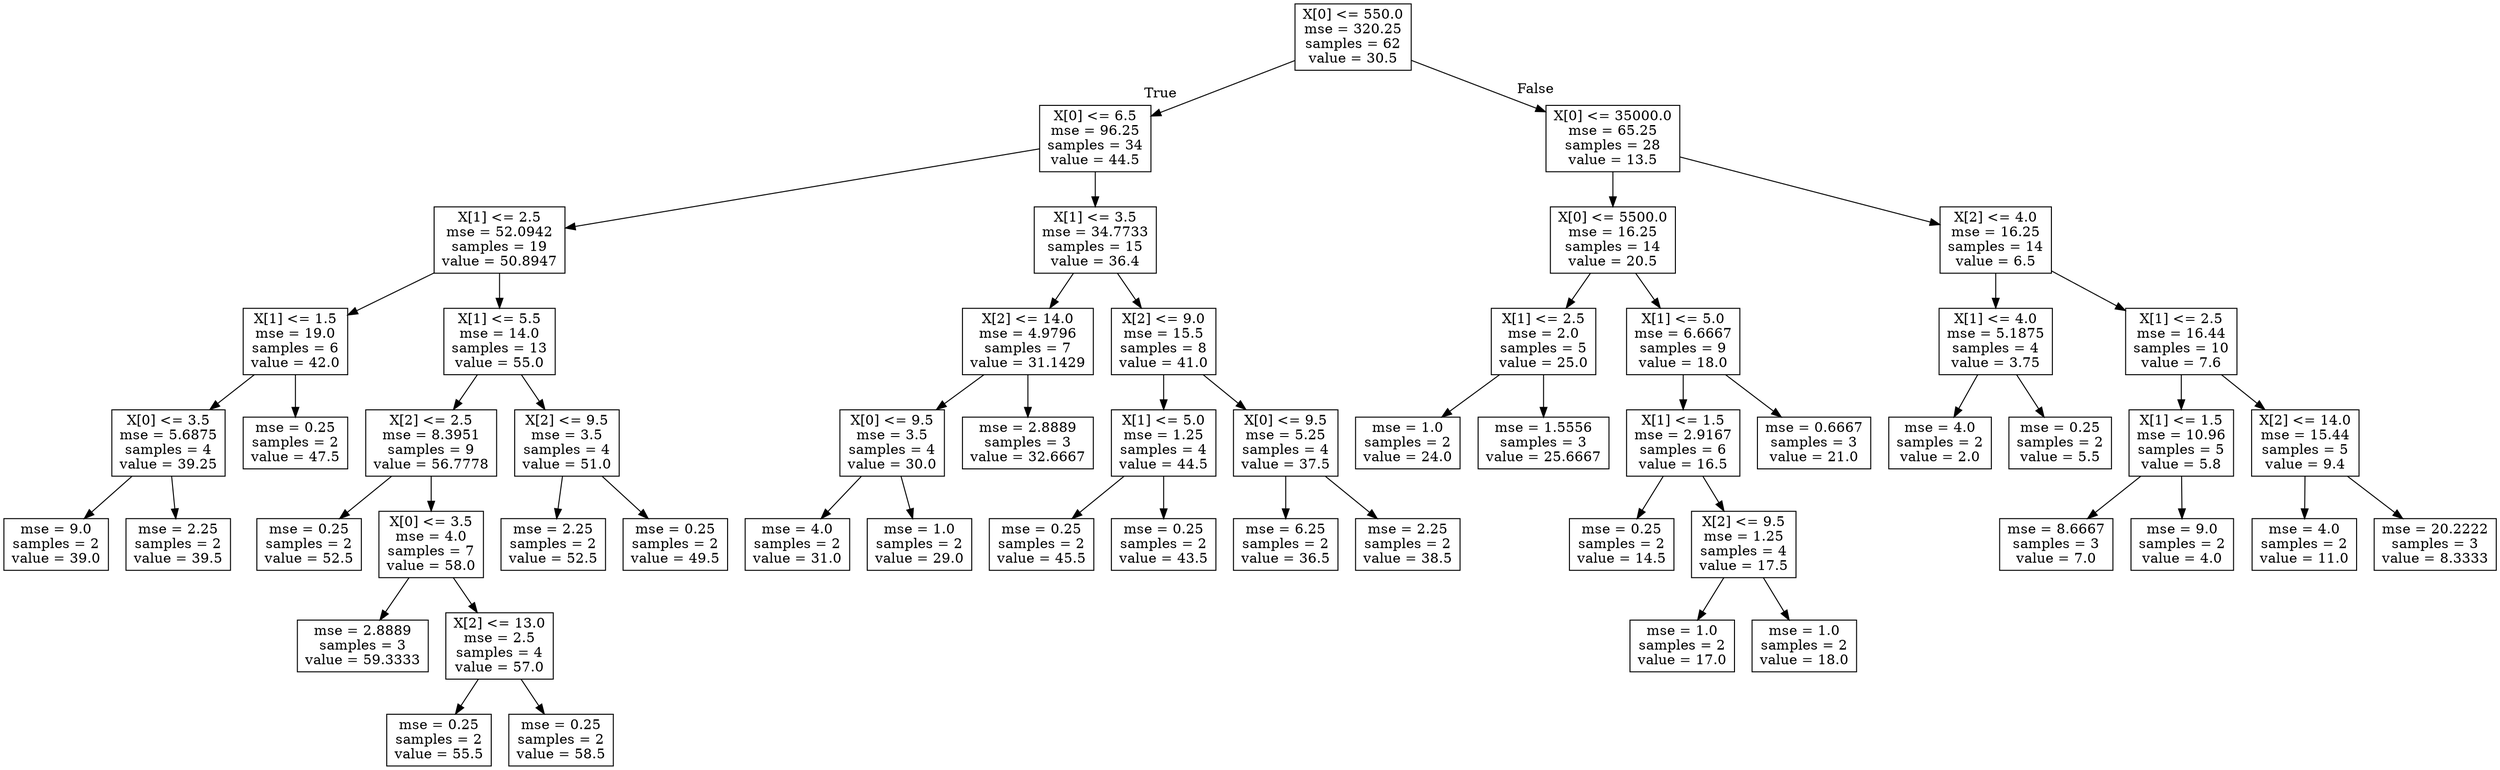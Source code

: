 digraph Tree {
node [shape=box] ;
0 [label="X[0] <= 550.0\nmse = 320.25\nsamples = 62\nvalue = 30.5"] ;
1 [label="X[0] <= 6.5\nmse = 96.25\nsamples = 34\nvalue = 44.5"] ;
0 -> 1 [labeldistance=2.5, labelangle=45, headlabel="True"] ;
2 [label="X[1] <= 2.5\nmse = 52.0942\nsamples = 19\nvalue = 50.8947"] ;
1 -> 2 ;
3 [label="X[1] <= 1.5\nmse = 19.0\nsamples = 6\nvalue = 42.0"] ;
2 -> 3 ;
4 [label="X[0] <= 3.5\nmse = 5.6875\nsamples = 4\nvalue = 39.25"] ;
3 -> 4 ;
5 [label="mse = 9.0\nsamples = 2\nvalue = 39.0"] ;
4 -> 5 ;
6 [label="mse = 2.25\nsamples = 2\nvalue = 39.5"] ;
4 -> 6 ;
7 [label="mse = 0.25\nsamples = 2\nvalue = 47.5"] ;
3 -> 7 ;
8 [label="X[1] <= 5.5\nmse = 14.0\nsamples = 13\nvalue = 55.0"] ;
2 -> 8 ;
9 [label="X[2] <= 2.5\nmse = 8.3951\nsamples = 9\nvalue = 56.7778"] ;
8 -> 9 ;
10 [label="mse = 0.25\nsamples = 2\nvalue = 52.5"] ;
9 -> 10 ;
11 [label="X[0] <= 3.5\nmse = 4.0\nsamples = 7\nvalue = 58.0"] ;
9 -> 11 ;
12 [label="mse = 2.8889\nsamples = 3\nvalue = 59.3333"] ;
11 -> 12 ;
13 [label="X[2] <= 13.0\nmse = 2.5\nsamples = 4\nvalue = 57.0"] ;
11 -> 13 ;
14 [label="mse = 0.25\nsamples = 2\nvalue = 55.5"] ;
13 -> 14 ;
15 [label="mse = 0.25\nsamples = 2\nvalue = 58.5"] ;
13 -> 15 ;
16 [label="X[2] <= 9.5\nmse = 3.5\nsamples = 4\nvalue = 51.0"] ;
8 -> 16 ;
17 [label="mse = 2.25\nsamples = 2\nvalue = 52.5"] ;
16 -> 17 ;
18 [label="mse = 0.25\nsamples = 2\nvalue = 49.5"] ;
16 -> 18 ;
19 [label="X[1] <= 3.5\nmse = 34.7733\nsamples = 15\nvalue = 36.4"] ;
1 -> 19 ;
20 [label="X[2] <= 14.0\nmse = 4.9796\nsamples = 7\nvalue = 31.1429"] ;
19 -> 20 ;
21 [label="X[0] <= 9.5\nmse = 3.5\nsamples = 4\nvalue = 30.0"] ;
20 -> 21 ;
22 [label="mse = 4.0\nsamples = 2\nvalue = 31.0"] ;
21 -> 22 ;
23 [label="mse = 1.0\nsamples = 2\nvalue = 29.0"] ;
21 -> 23 ;
24 [label="mse = 2.8889\nsamples = 3\nvalue = 32.6667"] ;
20 -> 24 ;
25 [label="X[2] <= 9.0\nmse = 15.5\nsamples = 8\nvalue = 41.0"] ;
19 -> 25 ;
26 [label="X[1] <= 5.0\nmse = 1.25\nsamples = 4\nvalue = 44.5"] ;
25 -> 26 ;
27 [label="mse = 0.25\nsamples = 2\nvalue = 45.5"] ;
26 -> 27 ;
28 [label="mse = 0.25\nsamples = 2\nvalue = 43.5"] ;
26 -> 28 ;
29 [label="X[0] <= 9.5\nmse = 5.25\nsamples = 4\nvalue = 37.5"] ;
25 -> 29 ;
30 [label="mse = 6.25\nsamples = 2\nvalue = 36.5"] ;
29 -> 30 ;
31 [label="mse = 2.25\nsamples = 2\nvalue = 38.5"] ;
29 -> 31 ;
32 [label="X[0] <= 35000.0\nmse = 65.25\nsamples = 28\nvalue = 13.5"] ;
0 -> 32 [labeldistance=2.5, labelangle=-45, headlabel="False"] ;
33 [label="X[0] <= 5500.0\nmse = 16.25\nsamples = 14\nvalue = 20.5"] ;
32 -> 33 ;
34 [label="X[1] <= 2.5\nmse = 2.0\nsamples = 5\nvalue = 25.0"] ;
33 -> 34 ;
35 [label="mse = 1.0\nsamples = 2\nvalue = 24.0"] ;
34 -> 35 ;
36 [label="mse = 1.5556\nsamples = 3\nvalue = 25.6667"] ;
34 -> 36 ;
37 [label="X[1] <= 5.0\nmse = 6.6667\nsamples = 9\nvalue = 18.0"] ;
33 -> 37 ;
38 [label="X[1] <= 1.5\nmse = 2.9167\nsamples = 6\nvalue = 16.5"] ;
37 -> 38 ;
39 [label="mse = 0.25\nsamples = 2\nvalue = 14.5"] ;
38 -> 39 ;
40 [label="X[2] <= 9.5\nmse = 1.25\nsamples = 4\nvalue = 17.5"] ;
38 -> 40 ;
41 [label="mse = 1.0\nsamples = 2\nvalue = 17.0"] ;
40 -> 41 ;
42 [label="mse = 1.0\nsamples = 2\nvalue = 18.0"] ;
40 -> 42 ;
43 [label="mse = 0.6667\nsamples = 3\nvalue = 21.0"] ;
37 -> 43 ;
44 [label="X[2] <= 4.0\nmse = 16.25\nsamples = 14\nvalue = 6.5"] ;
32 -> 44 ;
45 [label="X[1] <= 4.0\nmse = 5.1875\nsamples = 4\nvalue = 3.75"] ;
44 -> 45 ;
46 [label="mse = 4.0\nsamples = 2\nvalue = 2.0"] ;
45 -> 46 ;
47 [label="mse = 0.25\nsamples = 2\nvalue = 5.5"] ;
45 -> 47 ;
48 [label="X[1] <= 2.5\nmse = 16.44\nsamples = 10\nvalue = 7.6"] ;
44 -> 48 ;
49 [label="X[1] <= 1.5\nmse = 10.96\nsamples = 5\nvalue = 5.8"] ;
48 -> 49 ;
50 [label="mse = 8.6667\nsamples = 3\nvalue = 7.0"] ;
49 -> 50 ;
51 [label="mse = 9.0\nsamples = 2\nvalue = 4.0"] ;
49 -> 51 ;
52 [label="X[2] <= 14.0\nmse = 15.44\nsamples = 5\nvalue = 9.4"] ;
48 -> 52 ;
53 [label="mse = 4.0\nsamples = 2\nvalue = 11.0"] ;
52 -> 53 ;
54 [label="mse = 20.2222\nsamples = 3\nvalue = 8.3333"] ;
52 -> 54 ;
}